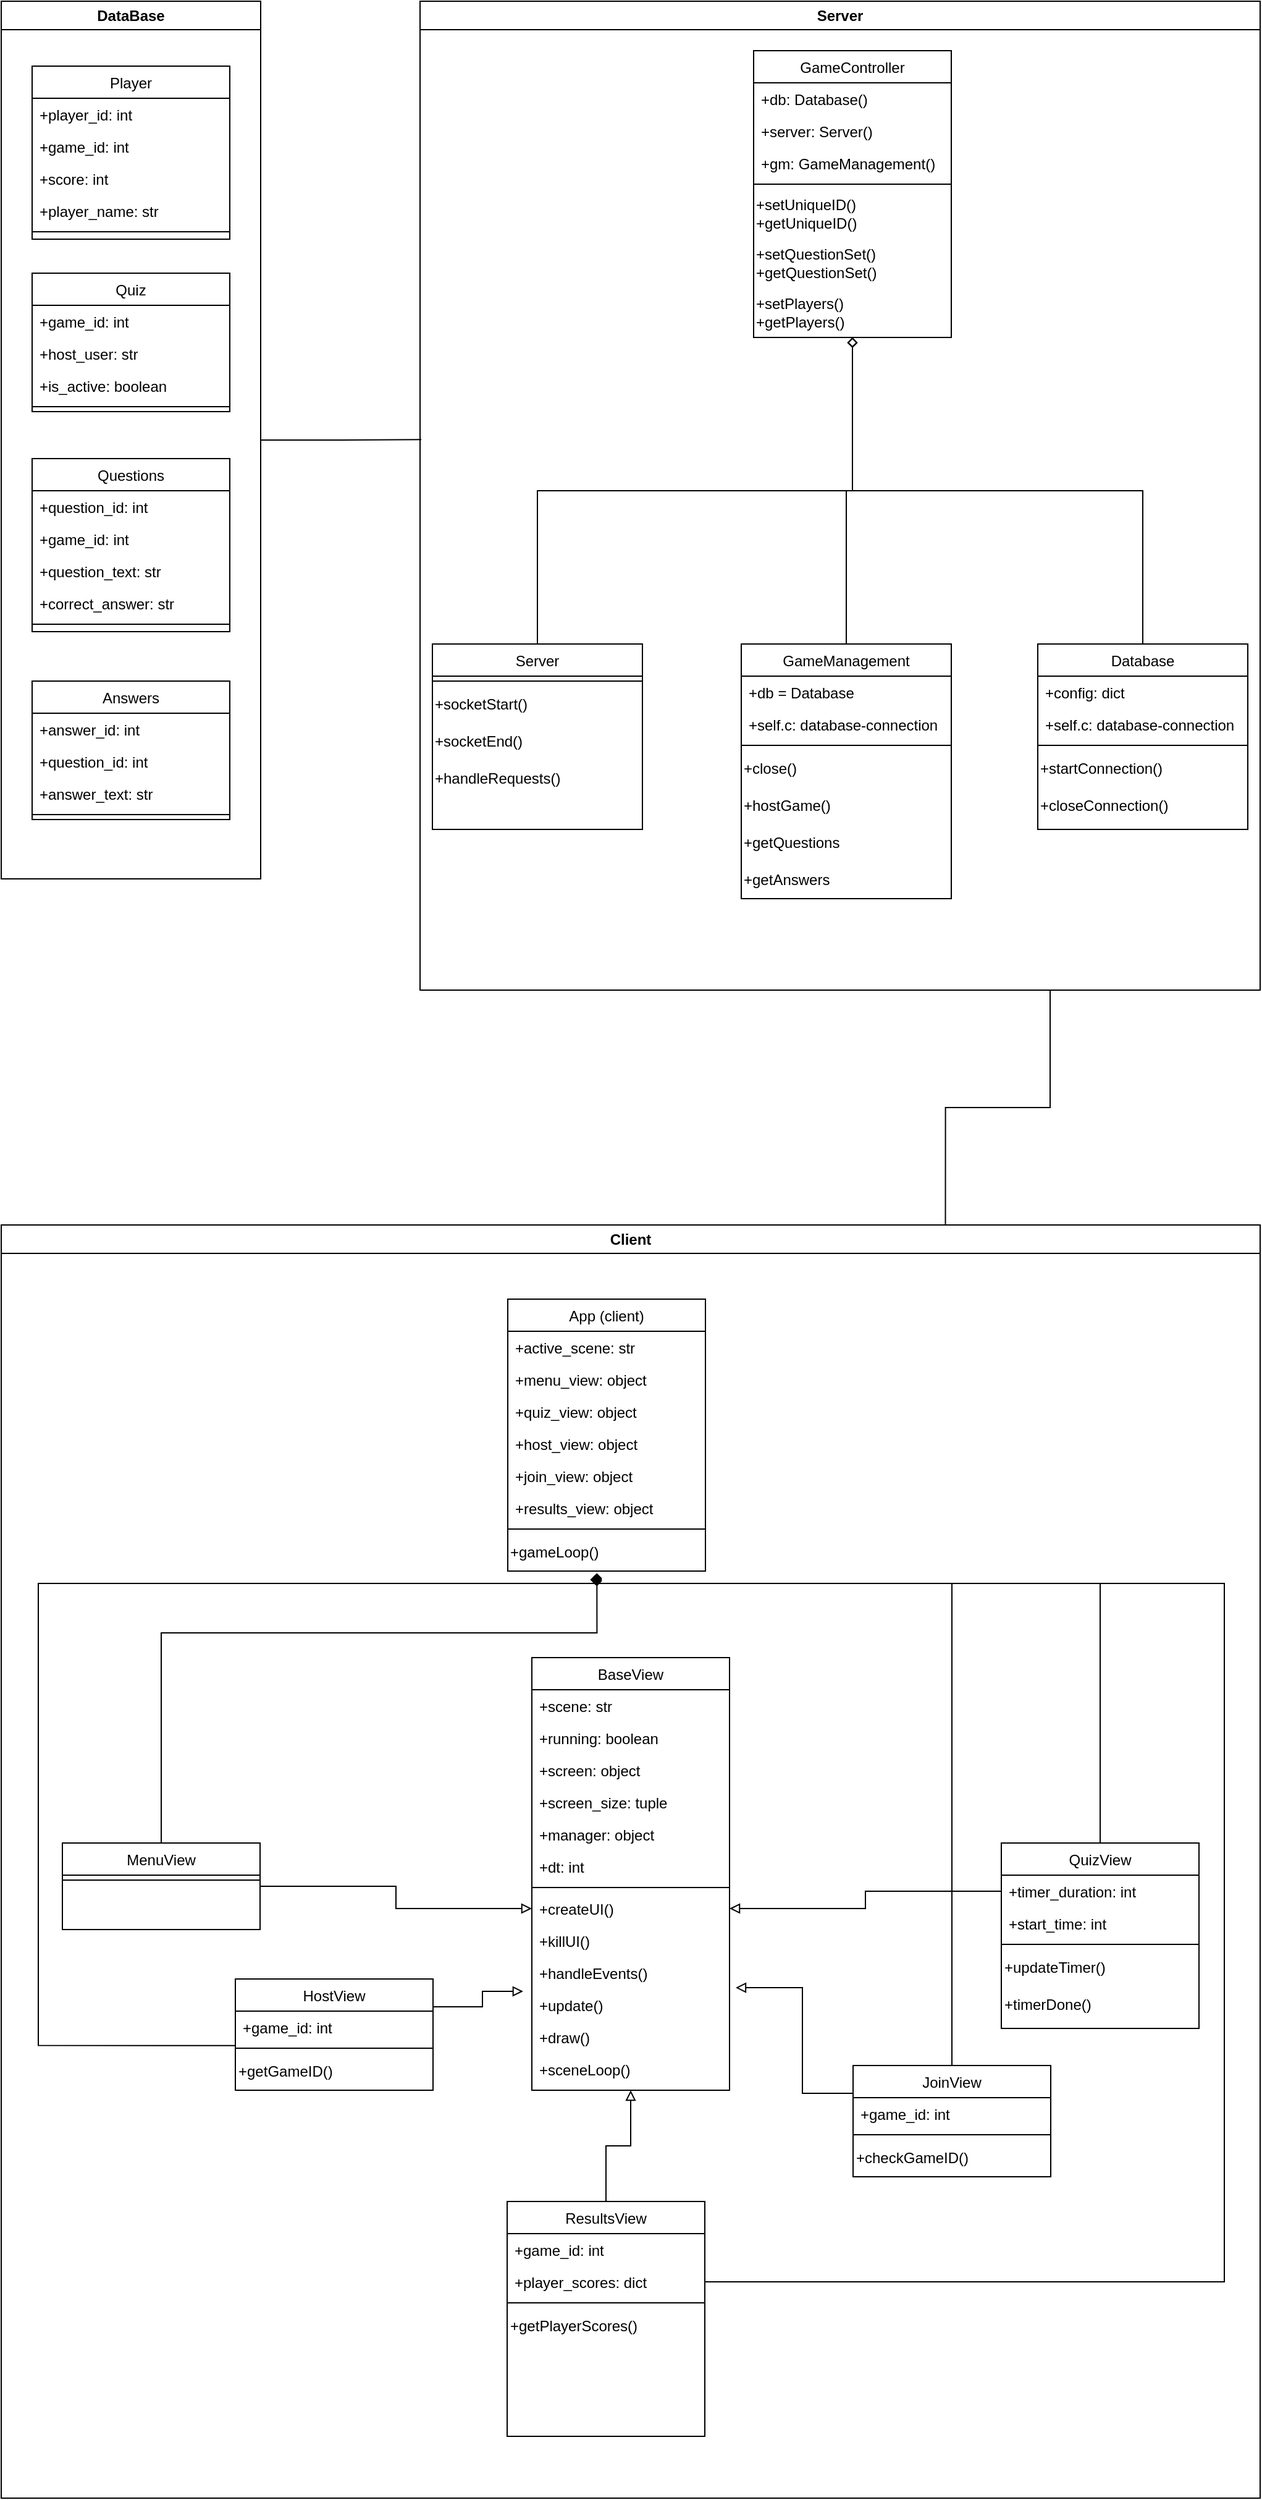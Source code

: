 <mxfile version="22.1.18" type="github">
  <diagram id="C5RBs43oDa-KdzZeNtuy" name="Page-1">
    <mxGraphModel dx="3639" dy="3012" grid="1" gridSize="10" guides="1" tooltips="1" connect="1" arrows="1" fold="1" page="1" pageScale="1" pageWidth="827" pageHeight="1169" math="0" shadow="0">
      <root>
        <mxCell id="WIyWlLk6GJQsqaUBKTNV-0" />
        <mxCell id="WIyWlLk6GJQsqaUBKTNV-1" parent="WIyWlLk6GJQsqaUBKTNV-0" />
        <mxCell id="6y05UgndToA1srIil-2s-143" style="edgeStyle=orthogonalEdgeStyle;rounded=0;orthogonalLoop=1;jettySize=auto;html=1;exitX=1;exitY=0.5;exitDx=0;exitDy=0;endArrow=none;endFill=0;" edge="1" parent="WIyWlLk6GJQsqaUBKTNV-1" source="6y05UgndToA1srIil-2s-93">
          <mxGeometry relative="1" as="geometry">
            <mxPoint x="-940" y="-665.333" as="targetPoint" />
          </mxGeometry>
        </mxCell>
        <mxCell id="6y05UgndToA1srIil-2s-93" value="DataBase" style="swimlane;whiteSpace=wrap;html=1;" vertex="1" parent="WIyWlLk6GJQsqaUBKTNV-1">
          <mxGeometry x="-1280" y="-1020" width="210" height="710" as="geometry" />
        </mxCell>
        <mxCell id="zkfFHV4jXpPFQw0GAbJ--0" value="Answers" style="swimlane;fontStyle=0;align=center;verticalAlign=top;childLayout=stackLayout;horizontal=1;startSize=26;horizontalStack=0;resizeParent=1;resizeLast=0;collapsible=1;marginBottom=0;rounded=0;shadow=0;strokeWidth=1;" parent="6y05UgndToA1srIil-2s-93" vertex="1">
          <mxGeometry x="25" y="550" width="160" height="112" as="geometry">
            <mxRectangle x="230" y="140" width="160" height="26" as="alternateBounds" />
          </mxGeometry>
        </mxCell>
        <mxCell id="zkfFHV4jXpPFQw0GAbJ--1" value="+answer_id: int" style="text;align=left;verticalAlign=top;spacingLeft=4;spacingRight=4;overflow=hidden;rotatable=0;points=[[0,0.5],[1,0.5]];portConstraint=eastwest;" parent="zkfFHV4jXpPFQw0GAbJ--0" vertex="1">
          <mxGeometry y="26" width="160" height="26" as="geometry" />
        </mxCell>
        <mxCell id="zkfFHV4jXpPFQw0GAbJ--2" value="+question_id: int" style="text;align=left;verticalAlign=top;spacingLeft=4;spacingRight=4;overflow=hidden;rotatable=0;points=[[0,0.5],[1,0.5]];portConstraint=eastwest;rounded=0;shadow=0;html=0;" parent="zkfFHV4jXpPFQw0GAbJ--0" vertex="1">
          <mxGeometry y="52" width="160" height="26" as="geometry" />
        </mxCell>
        <mxCell id="zkfFHV4jXpPFQw0GAbJ--3" value="+answer_text: str" style="text;align=left;verticalAlign=top;spacingLeft=4;spacingRight=4;overflow=hidden;rotatable=0;points=[[0,0.5],[1,0.5]];portConstraint=eastwest;rounded=0;shadow=0;html=0;" parent="zkfFHV4jXpPFQw0GAbJ--0" vertex="1">
          <mxGeometry y="78" width="160" height="26" as="geometry" />
        </mxCell>
        <mxCell id="zkfFHV4jXpPFQw0GAbJ--4" value="" style="line;html=1;strokeWidth=1;align=left;verticalAlign=middle;spacingTop=-1;spacingLeft=3;spacingRight=3;rotatable=0;labelPosition=right;points=[];portConstraint=eastwest;" parent="zkfFHV4jXpPFQw0GAbJ--0" vertex="1">
          <mxGeometry y="104" width="160" height="8" as="geometry" />
        </mxCell>
        <mxCell id="zkfFHV4jXpPFQw0GAbJ--6" value="Quiz" style="swimlane;fontStyle=0;align=center;verticalAlign=top;childLayout=stackLayout;horizontal=1;startSize=26;horizontalStack=0;resizeParent=1;resizeLast=0;collapsible=1;marginBottom=0;rounded=0;shadow=0;strokeWidth=1;" parent="6y05UgndToA1srIil-2s-93" vertex="1">
          <mxGeometry x="25" y="220" width="160" height="112" as="geometry">
            <mxRectangle x="130" y="380" width="160" height="26" as="alternateBounds" />
          </mxGeometry>
        </mxCell>
        <mxCell id="zkfFHV4jXpPFQw0GAbJ--7" value="+game_id: int" style="text;align=left;verticalAlign=top;spacingLeft=4;spacingRight=4;overflow=hidden;rotatable=0;points=[[0,0.5],[1,0.5]];portConstraint=eastwest;" parent="zkfFHV4jXpPFQw0GAbJ--6" vertex="1">
          <mxGeometry y="26" width="160" height="26" as="geometry" />
        </mxCell>
        <mxCell id="6y05UgndToA1srIil-2s-12" value="+host_user: str" style="text;align=left;verticalAlign=top;spacingLeft=4;spacingRight=4;overflow=hidden;rotatable=0;points=[[0,0.5],[1,0.5]];portConstraint=eastwest;" vertex="1" parent="zkfFHV4jXpPFQw0GAbJ--6">
          <mxGeometry y="52" width="160" height="26" as="geometry" />
        </mxCell>
        <mxCell id="6y05UgndToA1srIil-2s-15" value="+is_active: boolean" style="text;align=left;verticalAlign=top;spacingLeft=4;spacingRight=4;overflow=hidden;rotatable=0;points=[[0,0.5],[1,0.5]];portConstraint=eastwest;" vertex="1" parent="zkfFHV4jXpPFQw0GAbJ--6">
          <mxGeometry y="78" width="160" height="26" as="geometry" />
        </mxCell>
        <mxCell id="zkfFHV4jXpPFQw0GAbJ--9" value="" style="line;html=1;strokeWidth=1;align=left;verticalAlign=middle;spacingTop=-1;spacingLeft=3;spacingRight=3;rotatable=0;labelPosition=right;points=[];portConstraint=eastwest;" parent="zkfFHV4jXpPFQw0GAbJ--6" vertex="1">
          <mxGeometry y="104" width="160" height="8" as="geometry" />
        </mxCell>
        <mxCell id="zkfFHV4jXpPFQw0GAbJ--13" value="Player" style="swimlane;fontStyle=0;align=center;verticalAlign=top;childLayout=stackLayout;horizontal=1;startSize=26;horizontalStack=0;resizeParent=1;resizeLast=0;collapsible=1;marginBottom=0;rounded=0;shadow=0;strokeWidth=1;" parent="6y05UgndToA1srIil-2s-93" vertex="1">
          <mxGeometry x="25" y="52.5" width="160" height="140" as="geometry">
            <mxRectangle x="340" y="380" width="170" height="26" as="alternateBounds" />
          </mxGeometry>
        </mxCell>
        <mxCell id="6y05UgndToA1srIil-2s-8" value="+player_id: int" style="text;align=left;verticalAlign=top;spacingLeft=4;spacingRight=4;overflow=hidden;rotatable=0;points=[[0,0.5],[1,0.5]];portConstraint=eastwest;" vertex="1" parent="zkfFHV4jXpPFQw0GAbJ--13">
          <mxGeometry y="26" width="160" height="26" as="geometry" />
        </mxCell>
        <mxCell id="6y05UgndToA1srIil-2s-9" value="+game_id: int" style="text;align=left;verticalAlign=top;spacingLeft=4;spacingRight=4;overflow=hidden;rotatable=0;points=[[0,0.5],[1,0.5]];portConstraint=eastwest;" vertex="1" parent="zkfFHV4jXpPFQw0GAbJ--13">
          <mxGeometry y="52" width="160" height="26" as="geometry" />
        </mxCell>
        <mxCell id="6y05UgndToA1srIil-2s-11" value="+score: int" style="text;align=left;verticalAlign=top;spacingLeft=4;spacingRight=4;overflow=hidden;rotatable=0;points=[[0,0.5],[1,0.5]];portConstraint=eastwest;" vertex="1" parent="zkfFHV4jXpPFQw0GAbJ--13">
          <mxGeometry y="78" width="160" height="26" as="geometry" />
        </mxCell>
        <mxCell id="6y05UgndToA1srIil-2s-10" value="+player_name: str" style="text;align=left;verticalAlign=top;spacingLeft=4;spacingRight=4;overflow=hidden;rotatable=0;points=[[0,0.5],[1,0.5]];portConstraint=eastwest;" vertex="1" parent="zkfFHV4jXpPFQw0GAbJ--13">
          <mxGeometry y="104" width="160" height="26" as="geometry" />
        </mxCell>
        <mxCell id="zkfFHV4jXpPFQw0GAbJ--15" value="" style="line;html=1;strokeWidth=1;align=left;verticalAlign=middle;spacingTop=-1;spacingLeft=3;spacingRight=3;rotatable=0;labelPosition=right;points=[];portConstraint=eastwest;" parent="zkfFHV4jXpPFQw0GAbJ--13" vertex="1">
          <mxGeometry y="130" width="160" height="8" as="geometry" />
        </mxCell>
        <mxCell id="zkfFHV4jXpPFQw0GAbJ--17" value="Questions" style="swimlane;fontStyle=0;align=center;verticalAlign=top;childLayout=stackLayout;horizontal=1;startSize=26;horizontalStack=0;resizeParent=1;resizeLast=0;collapsible=1;marginBottom=0;rounded=0;shadow=0;strokeWidth=1;" parent="6y05UgndToA1srIil-2s-93" vertex="1">
          <mxGeometry x="25" y="370" width="160" height="140" as="geometry">
            <mxRectangle x="550" y="140" width="160" height="26" as="alternateBounds" />
          </mxGeometry>
        </mxCell>
        <mxCell id="zkfFHV4jXpPFQw0GAbJ--18" value="+question_id: int" style="text;align=left;verticalAlign=top;spacingLeft=4;spacingRight=4;overflow=hidden;rotatable=0;points=[[0,0.5],[1,0.5]];portConstraint=eastwest;" parent="zkfFHV4jXpPFQw0GAbJ--17" vertex="1">
          <mxGeometry y="26" width="160" height="26" as="geometry" />
        </mxCell>
        <mxCell id="zkfFHV4jXpPFQw0GAbJ--19" value="+game_id: int" style="text;align=left;verticalAlign=top;spacingLeft=4;spacingRight=4;overflow=hidden;rotatable=0;points=[[0,0.5],[1,0.5]];portConstraint=eastwest;rounded=0;shadow=0;html=0;" parent="zkfFHV4jXpPFQw0GAbJ--17" vertex="1">
          <mxGeometry y="52" width="160" height="26" as="geometry" />
        </mxCell>
        <mxCell id="zkfFHV4jXpPFQw0GAbJ--20" value="+question_text: str" style="text;align=left;verticalAlign=top;spacingLeft=4;spacingRight=4;overflow=hidden;rotatable=0;points=[[0,0.5],[1,0.5]];portConstraint=eastwest;rounded=0;shadow=0;html=0;" parent="zkfFHV4jXpPFQw0GAbJ--17" vertex="1">
          <mxGeometry y="78" width="160" height="26" as="geometry" />
        </mxCell>
        <mxCell id="zkfFHV4jXpPFQw0GAbJ--21" value="+correct_answer: str" style="text;align=left;verticalAlign=top;spacingLeft=4;spacingRight=4;overflow=hidden;rotatable=0;points=[[0,0.5],[1,0.5]];portConstraint=eastwest;rounded=0;shadow=0;html=0;" parent="zkfFHV4jXpPFQw0GAbJ--17" vertex="1">
          <mxGeometry y="104" width="160" height="26" as="geometry" />
        </mxCell>
        <mxCell id="zkfFHV4jXpPFQw0GAbJ--23" value="" style="line;html=1;strokeWidth=1;align=left;verticalAlign=middle;spacingTop=-1;spacingLeft=3;spacingRight=3;rotatable=0;labelPosition=right;points=[];portConstraint=eastwest;" parent="zkfFHV4jXpPFQw0GAbJ--17" vertex="1">
          <mxGeometry y="130" width="160" height="8" as="geometry" />
        </mxCell>
        <mxCell id="6y05UgndToA1srIil-2s-142" style="edgeStyle=orthogonalEdgeStyle;rounded=0;orthogonalLoop=1;jettySize=auto;html=1;exitX=0.75;exitY=0;exitDx=0;exitDy=0;entryX=0.75;entryY=1;entryDx=0;entryDy=0;endArrow=none;endFill=0;" edge="1" parent="WIyWlLk6GJQsqaUBKTNV-1" source="6y05UgndToA1srIil-2s-94" target="6y05UgndToA1srIil-2s-135">
          <mxGeometry relative="1" as="geometry" />
        </mxCell>
        <mxCell id="6y05UgndToA1srIil-2s-94" value="Client" style="swimlane;whiteSpace=wrap;html=1;" vertex="1" parent="WIyWlLk6GJQsqaUBKTNV-1">
          <mxGeometry x="-1280" y="-30" width="1019" height="1030" as="geometry" />
        </mxCell>
        <mxCell id="6y05UgndToA1srIil-2s-57" value="App (client)" style="swimlane;fontStyle=0;align=center;verticalAlign=top;childLayout=stackLayout;horizontal=1;startSize=26;horizontalStack=0;resizeParent=1;resizeLast=0;collapsible=1;marginBottom=0;rounded=0;shadow=0;strokeWidth=1;" vertex="1" parent="6y05UgndToA1srIil-2s-94">
          <mxGeometry x="410" y="60" width="160" height="220" as="geometry">
            <mxRectangle x="340" y="380" width="170" height="26" as="alternateBounds" />
          </mxGeometry>
        </mxCell>
        <mxCell id="6y05UgndToA1srIil-2s-58" value="+active_scene: str" style="text;align=left;verticalAlign=top;spacingLeft=4;spacingRight=4;overflow=hidden;rotatable=0;points=[[0,0.5],[1,0.5]];portConstraint=eastwest;" vertex="1" parent="6y05UgndToA1srIil-2s-57">
          <mxGeometry y="26" width="160" height="26" as="geometry" />
        </mxCell>
        <mxCell id="6y05UgndToA1srIil-2s-59" value="+menu_view: object" style="text;align=left;verticalAlign=top;spacingLeft=4;spacingRight=4;overflow=hidden;rotatable=0;points=[[0,0.5],[1,0.5]];portConstraint=eastwest;" vertex="1" parent="6y05UgndToA1srIil-2s-57">
          <mxGeometry y="52" width="160" height="26" as="geometry" />
        </mxCell>
        <mxCell id="6y05UgndToA1srIil-2s-60" value="+quiz_view: object" style="text;align=left;verticalAlign=top;spacingLeft=4;spacingRight=4;overflow=hidden;rotatable=0;points=[[0,0.5],[1,0.5]];portConstraint=eastwest;" vertex="1" parent="6y05UgndToA1srIil-2s-57">
          <mxGeometry y="78" width="160" height="26" as="geometry" />
        </mxCell>
        <mxCell id="6y05UgndToA1srIil-2s-61" value="+host_view: object" style="text;align=left;verticalAlign=top;spacingLeft=4;spacingRight=4;overflow=hidden;rotatable=0;points=[[0,0.5],[1,0.5]];portConstraint=eastwest;" vertex="1" parent="6y05UgndToA1srIil-2s-57">
          <mxGeometry y="104" width="160" height="26" as="geometry" />
        </mxCell>
        <mxCell id="6y05UgndToA1srIil-2s-62" value="+join_view: object" style="text;align=left;verticalAlign=top;spacingLeft=4;spacingRight=4;overflow=hidden;rotatable=0;points=[[0,0.5],[1,0.5]];portConstraint=eastwest;" vertex="1" parent="6y05UgndToA1srIil-2s-57">
          <mxGeometry y="130" width="160" height="26" as="geometry" />
        </mxCell>
        <mxCell id="6y05UgndToA1srIil-2s-63" value="+results_view: object" style="text;align=left;verticalAlign=top;spacingLeft=4;spacingRight=4;overflow=hidden;rotatable=0;points=[[0,0.5],[1,0.5]];portConstraint=eastwest;" vertex="1" parent="6y05UgndToA1srIil-2s-57">
          <mxGeometry y="156" width="160" height="26" as="geometry" />
        </mxCell>
        <mxCell id="6y05UgndToA1srIil-2s-64" value="" style="line;html=1;strokeWidth=1;align=left;verticalAlign=middle;spacingTop=-1;spacingLeft=3;spacingRight=3;rotatable=0;labelPosition=right;points=[];portConstraint=eastwest;" vertex="1" parent="6y05UgndToA1srIil-2s-57">
          <mxGeometry y="182" width="160" height="8" as="geometry" />
        </mxCell>
        <mxCell id="6y05UgndToA1srIil-2s-95" value="+gameLoop()" style="text;html=1;align=left;verticalAlign=middle;resizable=0;points=[];autosize=1;strokeColor=none;fillColor=none;" vertex="1" parent="6y05UgndToA1srIil-2s-57">
          <mxGeometry y="190" width="160" height="30" as="geometry" />
        </mxCell>
        <mxCell id="6y05UgndToA1srIil-2s-98" style="edgeStyle=orthogonalEdgeStyle;rounded=0;orthogonalLoop=1;jettySize=auto;html=1;exitX=0.5;exitY=0;exitDx=0;exitDy=0;entryX=0.451;entryY=1.093;entryDx=0;entryDy=0;entryPerimeter=0;endArrow=diamond;endFill=1;" edge="1" parent="6y05UgndToA1srIil-2s-94" source="6y05UgndToA1srIil-2s-17" target="6y05UgndToA1srIil-2s-95">
          <mxGeometry relative="1" as="geometry">
            <Array as="points">
              <mxPoint x="890" y="290" />
              <mxPoint x="482" y="290" />
            </Array>
          </mxGeometry>
        </mxCell>
        <mxCell id="6y05UgndToA1srIil-2s-17" value="QuizView" style="swimlane;fontStyle=0;align=center;verticalAlign=top;childLayout=stackLayout;horizontal=1;startSize=26;horizontalStack=0;resizeParent=1;resizeLast=0;collapsible=1;marginBottom=0;rounded=0;shadow=0;strokeWidth=1;" vertex="1" parent="6y05UgndToA1srIil-2s-94">
          <mxGeometry x="809.5" y="500" width="160" height="150" as="geometry">
            <mxRectangle x="340" y="380" width="170" height="26" as="alternateBounds" />
          </mxGeometry>
        </mxCell>
        <mxCell id="6y05UgndToA1srIil-2s-80" value="+timer_duration: int" style="text;align=left;verticalAlign=top;spacingLeft=4;spacingRight=4;overflow=hidden;rotatable=0;points=[[0,0.5],[1,0.5]];portConstraint=eastwest;" vertex="1" parent="6y05UgndToA1srIil-2s-17">
          <mxGeometry y="26" width="160" height="26" as="geometry" />
        </mxCell>
        <mxCell id="6y05UgndToA1srIil-2s-81" value="+start_time: int" style="text;align=left;verticalAlign=top;spacingLeft=4;spacingRight=4;overflow=hidden;rotatable=0;points=[[0,0.5],[1,0.5]];portConstraint=eastwest;" vertex="1" parent="6y05UgndToA1srIil-2s-17">
          <mxGeometry y="52" width="160" height="26" as="geometry" />
        </mxCell>
        <mxCell id="6y05UgndToA1srIil-2s-22" value="" style="line;html=1;strokeWidth=1;align=left;verticalAlign=middle;spacingTop=-1;spacingLeft=3;spacingRight=3;rotatable=0;labelPosition=right;points=[];portConstraint=eastwest;" vertex="1" parent="6y05UgndToA1srIil-2s-17">
          <mxGeometry y="78" width="160" height="8" as="geometry" />
        </mxCell>
        <mxCell id="6y05UgndToA1srIil-2s-82" value="+updateTimer()" style="text;html=1;align=left;verticalAlign=middle;resizable=0;points=[];autosize=1;strokeColor=none;fillColor=none;" vertex="1" parent="6y05UgndToA1srIil-2s-17">
          <mxGeometry y="86" width="160" height="30" as="geometry" />
        </mxCell>
        <mxCell id="6y05UgndToA1srIil-2s-83" value="+timerDone()" style="text;html=1;align=left;verticalAlign=middle;resizable=0;points=[];autosize=1;strokeColor=none;fillColor=none;" vertex="1" parent="6y05UgndToA1srIil-2s-17">
          <mxGeometry y="116" width="160" height="30" as="geometry" />
        </mxCell>
        <mxCell id="6y05UgndToA1srIil-2s-25" value="JoinView" style="swimlane;fontStyle=0;align=center;verticalAlign=top;childLayout=stackLayout;horizontal=1;startSize=26;horizontalStack=0;resizeParent=1;resizeLast=0;collapsible=1;marginBottom=0;rounded=0;shadow=0;strokeWidth=1;" vertex="1" parent="6y05UgndToA1srIil-2s-94">
          <mxGeometry x="689.5" y="680" width="160" height="90" as="geometry">
            <mxRectangle x="340" y="380" width="170" height="26" as="alternateBounds" />
          </mxGeometry>
        </mxCell>
        <mxCell id="6y05UgndToA1srIil-2s-26" value="+game_id: int" style="text;align=left;verticalAlign=top;spacingLeft=4;spacingRight=4;overflow=hidden;rotatable=0;points=[[0,0.5],[1,0.5]];portConstraint=eastwest;" vertex="1" parent="6y05UgndToA1srIil-2s-25">
          <mxGeometry y="26" width="160" height="26" as="geometry" />
        </mxCell>
        <mxCell id="6y05UgndToA1srIil-2s-32" value="" style="line;html=1;strokeWidth=1;align=left;verticalAlign=middle;spacingTop=-1;spacingLeft=3;spacingRight=3;rotatable=0;labelPosition=right;points=[];portConstraint=eastwest;" vertex="1" parent="6y05UgndToA1srIil-2s-25">
          <mxGeometry y="52" width="160" height="8" as="geometry" />
        </mxCell>
        <mxCell id="6y05UgndToA1srIil-2s-86" value="+checkGameID()" style="text;html=1;align=left;verticalAlign=middle;resizable=0;points=[];autosize=1;strokeColor=none;fillColor=none;" vertex="1" parent="6y05UgndToA1srIil-2s-25">
          <mxGeometry y="60" width="160" height="30" as="geometry" />
        </mxCell>
        <mxCell id="6y05UgndToA1srIil-2s-33" value="HostView" style="swimlane;fontStyle=0;align=center;verticalAlign=top;childLayout=stackLayout;horizontal=1;startSize=26;horizontalStack=0;resizeParent=1;resizeLast=0;collapsible=1;marginBottom=0;rounded=0;shadow=0;strokeWidth=1;" vertex="1" parent="6y05UgndToA1srIil-2s-94">
          <mxGeometry x="189.5" y="610" width="160" height="90" as="geometry">
            <mxRectangle x="340" y="380" width="170" height="26" as="alternateBounds" />
          </mxGeometry>
        </mxCell>
        <mxCell id="6y05UgndToA1srIil-2s-34" value="+game_id: int" style="text;align=left;verticalAlign=top;spacingLeft=4;spacingRight=4;overflow=hidden;rotatable=0;points=[[0,0.5],[1,0.5]];portConstraint=eastwest;" vertex="1" parent="6y05UgndToA1srIil-2s-33">
          <mxGeometry y="26" width="160" height="26" as="geometry" />
        </mxCell>
        <mxCell id="6y05UgndToA1srIil-2s-40" value="" style="line;html=1;strokeWidth=1;align=left;verticalAlign=middle;spacingTop=-1;spacingLeft=3;spacingRight=3;rotatable=0;labelPosition=right;points=[];portConstraint=eastwest;" vertex="1" parent="6y05UgndToA1srIil-2s-33">
          <mxGeometry y="52" width="160" height="8" as="geometry" />
        </mxCell>
        <mxCell id="6y05UgndToA1srIil-2s-85" value="+getGameID()" style="text;html=1;align=left;verticalAlign=middle;resizable=0;points=[];autosize=1;strokeColor=none;fillColor=none;" vertex="1" parent="6y05UgndToA1srIil-2s-33">
          <mxGeometry y="60" width="160" height="30" as="geometry" />
        </mxCell>
        <mxCell id="6y05UgndToA1srIil-2s-65" value="BaseView" style="swimlane;fontStyle=0;align=center;verticalAlign=top;childLayout=stackLayout;horizontal=1;startSize=26;horizontalStack=0;resizeParent=1;resizeLast=0;collapsible=1;marginBottom=0;rounded=0;shadow=0;strokeWidth=1;" vertex="1" parent="6y05UgndToA1srIil-2s-94">
          <mxGeometry x="429.5" y="350" width="160" height="350" as="geometry">
            <mxRectangle x="340" y="380" width="170" height="26" as="alternateBounds" />
          </mxGeometry>
        </mxCell>
        <mxCell id="6y05UgndToA1srIil-2s-66" value="+scene: str" style="text;align=left;verticalAlign=top;spacingLeft=4;spacingRight=4;overflow=hidden;rotatable=0;points=[[0,0.5],[1,0.5]];portConstraint=eastwest;" vertex="1" parent="6y05UgndToA1srIil-2s-65">
          <mxGeometry y="26" width="160" height="26" as="geometry" />
        </mxCell>
        <mxCell id="6y05UgndToA1srIil-2s-67" value="+running: boolean" style="text;align=left;verticalAlign=top;spacingLeft=4;spacingRight=4;overflow=hidden;rotatable=0;points=[[0,0.5],[1,0.5]];portConstraint=eastwest;" vertex="1" parent="6y05UgndToA1srIil-2s-65">
          <mxGeometry y="52" width="160" height="26" as="geometry" />
        </mxCell>
        <mxCell id="6y05UgndToA1srIil-2s-68" value="+screen: object" style="text;align=left;verticalAlign=top;spacingLeft=4;spacingRight=4;overflow=hidden;rotatable=0;points=[[0,0.5],[1,0.5]];portConstraint=eastwest;" vertex="1" parent="6y05UgndToA1srIil-2s-65">
          <mxGeometry y="78" width="160" height="26" as="geometry" />
        </mxCell>
        <mxCell id="6y05UgndToA1srIil-2s-69" value="+screen_size: tuple" style="text;align=left;verticalAlign=top;spacingLeft=4;spacingRight=4;overflow=hidden;rotatable=0;points=[[0,0.5],[1,0.5]];portConstraint=eastwest;" vertex="1" parent="6y05UgndToA1srIil-2s-65">
          <mxGeometry y="104" width="160" height="26" as="geometry" />
        </mxCell>
        <mxCell id="6y05UgndToA1srIil-2s-70" value="+manager: object" style="text;align=left;verticalAlign=top;spacingLeft=4;spacingRight=4;overflow=hidden;rotatable=0;points=[[0,0.5],[1,0.5]];portConstraint=eastwest;" vertex="1" parent="6y05UgndToA1srIil-2s-65">
          <mxGeometry y="130" width="160" height="26" as="geometry" />
        </mxCell>
        <mxCell id="6y05UgndToA1srIil-2s-71" value="+dt: int" style="text;align=left;verticalAlign=top;spacingLeft=4;spacingRight=4;overflow=hidden;rotatable=0;points=[[0,0.5],[1,0.5]];portConstraint=eastwest;" vertex="1" parent="6y05UgndToA1srIil-2s-65">
          <mxGeometry y="156" width="160" height="26" as="geometry" />
        </mxCell>
        <mxCell id="6y05UgndToA1srIil-2s-72" value="" style="line;html=1;strokeWidth=1;align=left;verticalAlign=middle;spacingTop=-1;spacingLeft=3;spacingRight=3;rotatable=0;labelPosition=right;points=[];portConstraint=eastwest;" vertex="1" parent="6y05UgndToA1srIil-2s-65">
          <mxGeometry y="182" width="160" height="8" as="geometry" />
        </mxCell>
        <mxCell id="6y05UgndToA1srIil-2s-76" value="+createUI()" style="text;align=left;verticalAlign=top;spacingLeft=4;spacingRight=4;overflow=hidden;rotatable=0;points=[[0,0.5],[1,0.5]];portConstraint=eastwest;" vertex="1" parent="6y05UgndToA1srIil-2s-65">
          <mxGeometry y="190" width="160" height="26" as="geometry" />
        </mxCell>
        <mxCell id="6y05UgndToA1srIil-2s-78" value="+killUI()" style="text;align=left;verticalAlign=top;spacingLeft=4;spacingRight=4;overflow=hidden;rotatable=0;points=[[0,0.5],[1,0.5]];portConstraint=eastwest;" vertex="1" parent="6y05UgndToA1srIil-2s-65">
          <mxGeometry y="216" width="160" height="26" as="geometry" />
        </mxCell>
        <mxCell id="6y05UgndToA1srIil-2s-73" value="+handleEvents()" style="text;align=left;verticalAlign=top;spacingLeft=4;spacingRight=4;overflow=hidden;rotatable=0;points=[[0,0.5],[1,0.5]];portConstraint=eastwest;" vertex="1" parent="6y05UgndToA1srIil-2s-65">
          <mxGeometry y="242" width="160" height="26" as="geometry" />
        </mxCell>
        <mxCell id="6y05UgndToA1srIil-2s-74" value="+update()" style="text;align=left;verticalAlign=top;spacingLeft=4;spacingRight=4;overflow=hidden;rotatable=0;points=[[0,0.5],[1,0.5]];portConstraint=eastwest;" vertex="1" parent="6y05UgndToA1srIil-2s-65">
          <mxGeometry y="268" width="160" height="26" as="geometry" />
        </mxCell>
        <mxCell id="6y05UgndToA1srIil-2s-77" value="+draw()" style="text;align=left;verticalAlign=top;spacingLeft=4;spacingRight=4;overflow=hidden;rotatable=0;points=[[0,0.5],[1,0.5]];portConstraint=eastwest;" vertex="1" parent="6y05UgndToA1srIil-2s-65">
          <mxGeometry y="294" width="160" height="26" as="geometry" />
        </mxCell>
        <mxCell id="6y05UgndToA1srIil-2s-75" value="+sceneLoop()" style="text;align=left;verticalAlign=top;spacingLeft=4;spacingRight=4;overflow=hidden;rotatable=0;points=[[0,0.5],[1,0.5]];portConstraint=eastwest;" vertex="1" parent="6y05UgndToA1srIil-2s-65">
          <mxGeometry y="320" width="160" height="26" as="geometry" />
        </mxCell>
        <mxCell id="6y05UgndToA1srIil-2s-84" style="edgeStyle=orthogonalEdgeStyle;rounded=0;orthogonalLoop=1;jettySize=auto;html=1;exitX=0;exitY=0.5;exitDx=0;exitDy=0;entryX=1;entryY=0.5;entryDx=0;entryDy=0;endArrow=block;endFill=0;" edge="1" parent="6y05UgndToA1srIil-2s-94" source="6y05UgndToA1srIil-2s-80" target="6y05UgndToA1srIil-2s-76">
          <mxGeometry relative="1" as="geometry" />
        </mxCell>
        <mxCell id="6y05UgndToA1srIil-2s-87" style="edgeStyle=orthogonalEdgeStyle;rounded=0;orthogonalLoop=1;jettySize=auto;html=1;exitX=1;exitY=0.25;exitDx=0;exitDy=0;entryX=-0.044;entryY=0.077;entryDx=0;entryDy=0;entryPerimeter=0;endArrow=block;endFill=0;" edge="1" parent="6y05UgndToA1srIil-2s-94" source="6y05UgndToA1srIil-2s-33" target="6y05UgndToA1srIil-2s-74">
          <mxGeometry relative="1" as="geometry" />
        </mxCell>
        <mxCell id="6y05UgndToA1srIil-2s-88" style="edgeStyle=orthogonalEdgeStyle;rounded=0;orthogonalLoop=1;jettySize=auto;html=1;exitX=0;exitY=0.25;exitDx=0;exitDy=0;entryX=1.031;entryY=-0.038;entryDx=0;entryDy=0;entryPerimeter=0;endArrow=block;endFill=0;" edge="1" parent="6y05UgndToA1srIil-2s-94" source="6y05UgndToA1srIil-2s-25" target="6y05UgndToA1srIil-2s-74">
          <mxGeometry relative="1" as="geometry">
            <Array as="points">
              <mxPoint x="648.5" y="703" />
              <mxPoint x="648.5" y="617" />
            </Array>
          </mxGeometry>
        </mxCell>
        <mxCell id="6y05UgndToA1srIil-2s-96" style="edgeStyle=orthogonalEdgeStyle;rounded=0;orthogonalLoop=1;jettySize=auto;html=1;exitX=0.5;exitY=0;exitDx=0;exitDy=0;entryX=0.451;entryY=1.128;entryDx=0;entryDy=0;entryPerimeter=0;endArrow=diamond;endFill=1;" edge="1" parent="6y05UgndToA1srIil-2s-94" source="6y05UgndToA1srIil-2s-41" target="6y05UgndToA1srIil-2s-95">
          <mxGeometry relative="1" as="geometry">
            <Array as="points">
              <mxPoint x="130" y="330" />
              <mxPoint x="482" y="330" />
            </Array>
          </mxGeometry>
        </mxCell>
        <mxCell id="6y05UgndToA1srIil-2s-41" value="MenuView" style="swimlane;fontStyle=0;align=center;verticalAlign=top;childLayout=stackLayout;horizontal=1;startSize=26;horizontalStack=0;resizeParent=1;resizeLast=0;collapsible=1;marginBottom=0;rounded=0;shadow=0;strokeWidth=1;" vertex="1" parent="6y05UgndToA1srIil-2s-94">
          <mxGeometry x="49.5" y="500" width="160" height="70" as="geometry">
            <mxRectangle x="340" y="380" width="170" height="26" as="alternateBounds" />
          </mxGeometry>
        </mxCell>
        <mxCell id="6y05UgndToA1srIil-2s-48" value="" style="line;html=1;strokeWidth=1;align=left;verticalAlign=middle;spacingTop=-1;spacingLeft=3;spacingRight=3;rotatable=0;labelPosition=right;points=[];portConstraint=eastwest;" vertex="1" parent="6y05UgndToA1srIil-2s-41">
          <mxGeometry y="26" width="160" height="8" as="geometry" />
        </mxCell>
        <mxCell id="6y05UgndToA1srIil-2s-79" style="edgeStyle=orthogonalEdgeStyle;rounded=0;orthogonalLoop=1;jettySize=auto;html=1;exitX=1;exitY=0.5;exitDx=0;exitDy=0;entryX=0;entryY=0.5;entryDx=0;entryDy=0;endArrow=block;endFill=0;" edge="1" parent="6y05UgndToA1srIil-2s-94" source="6y05UgndToA1srIil-2s-41" target="6y05UgndToA1srIil-2s-76">
          <mxGeometry relative="1" as="geometry" />
        </mxCell>
        <mxCell id="6y05UgndToA1srIil-2s-49" value="ResultsView" style="swimlane;fontStyle=0;align=center;verticalAlign=top;childLayout=stackLayout;horizontal=1;startSize=26;horizontalStack=0;resizeParent=1;resizeLast=0;collapsible=1;marginBottom=0;rounded=0;shadow=0;strokeWidth=1;" vertex="1" parent="6y05UgndToA1srIil-2s-94">
          <mxGeometry x="409.5" y="790" width="160" height="190" as="geometry">
            <mxRectangle x="340" y="380" width="170" height="26" as="alternateBounds" />
          </mxGeometry>
        </mxCell>
        <mxCell id="6y05UgndToA1srIil-2s-50" value="+game_id: int" style="text;align=left;verticalAlign=top;spacingLeft=4;spacingRight=4;overflow=hidden;rotatable=0;points=[[0,0.5],[1,0.5]];portConstraint=eastwest;" vertex="1" parent="6y05UgndToA1srIil-2s-49">
          <mxGeometry y="26" width="160" height="26" as="geometry" />
        </mxCell>
        <mxCell id="6y05UgndToA1srIil-2s-91" value="+player_scores: dict" style="text;align=left;verticalAlign=top;spacingLeft=4;spacingRight=4;overflow=hidden;rotatable=0;points=[[0,0.5],[1,0.5]];portConstraint=eastwest;" vertex="1" parent="6y05UgndToA1srIil-2s-49">
          <mxGeometry y="52" width="160" height="26" as="geometry" />
        </mxCell>
        <mxCell id="6y05UgndToA1srIil-2s-56" value="" style="line;html=1;strokeWidth=1;align=left;verticalAlign=middle;spacingTop=-1;spacingLeft=3;spacingRight=3;rotatable=0;labelPosition=right;points=[];portConstraint=eastwest;" vertex="1" parent="6y05UgndToA1srIil-2s-49">
          <mxGeometry y="78" width="160" height="8" as="geometry" />
        </mxCell>
        <mxCell id="6y05UgndToA1srIil-2s-92" value="+getPlayerScores()" style="text;html=1;align=left;verticalAlign=middle;resizable=0;points=[];autosize=1;strokeColor=none;fillColor=none;" vertex="1" parent="6y05UgndToA1srIil-2s-49">
          <mxGeometry y="86" width="160" height="30" as="geometry" />
        </mxCell>
        <mxCell id="6y05UgndToA1srIil-2s-90" style="edgeStyle=orthogonalEdgeStyle;rounded=0;orthogonalLoop=1;jettySize=auto;html=1;exitX=0.5;exitY=0;exitDx=0;exitDy=0;entryX=0.5;entryY=1;entryDx=0;entryDy=0;endArrow=block;endFill=0;" edge="1" parent="6y05UgndToA1srIil-2s-94" source="6y05UgndToA1srIil-2s-49" target="6y05UgndToA1srIil-2s-65">
          <mxGeometry relative="1" as="geometry" />
        </mxCell>
        <mxCell id="6y05UgndToA1srIil-2s-97" style="edgeStyle=orthogonalEdgeStyle;rounded=0;orthogonalLoop=1;jettySize=auto;html=1;exitX=0;exitY=1.071;exitDx=0;exitDy=0;entryX=0.451;entryY=1.058;entryDx=0;entryDy=0;entryPerimeter=0;exitPerimeter=0;endArrow=diamond;endFill=1;" edge="1" parent="6y05UgndToA1srIil-2s-94" source="6y05UgndToA1srIil-2s-34" target="6y05UgndToA1srIil-2s-95">
          <mxGeometry relative="1" as="geometry">
            <Array as="points">
              <mxPoint x="30" y="664" />
              <mxPoint x="30" y="290" />
              <mxPoint x="482" y="290" />
            </Array>
          </mxGeometry>
        </mxCell>
        <mxCell id="6y05UgndToA1srIil-2s-99" style="edgeStyle=orthogonalEdgeStyle;rounded=0;orthogonalLoop=1;jettySize=auto;html=1;exitX=0.5;exitY=0;exitDx=0;exitDy=0;entryX=0.444;entryY=1.093;entryDx=0;entryDy=0;entryPerimeter=0;endArrow=diamond;endFill=1;" edge="1" parent="6y05UgndToA1srIil-2s-94" source="6y05UgndToA1srIil-2s-25" target="6y05UgndToA1srIil-2s-95">
          <mxGeometry relative="1" as="geometry">
            <Array as="points">
              <mxPoint x="770" y="290" />
              <mxPoint x="481" y="290" />
            </Array>
          </mxGeometry>
        </mxCell>
        <mxCell id="6y05UgndToA1srIil-2s-100" style="edgeStyle=orthogonalEdgeStyle;rounded=0;orthogonalLoop=1;jettySize=auto;html=1;exitX=1;exitY=0.5;exitDx=0;exitDy=0;entryX=0.444;entryY=1.093;entryDx=0;entryDy=0;entryPerimeter=0;endArrow=diamond;endFill=1;" edge="1" parent="6y05UgndToA1srIil-2s-94" source="6y05UgndToA1srIil-2s-91" target="6y05UgndToA1srIil-2s-95">
          <mxGeometry relative="1" as="geometry">
            <Array as="points">
              <mxPoint x="990" y="855" />
              <mxPoint x="990" y="290" />
              <mxPoint x="481" y="290" />
            </Array>
          </mxGeometry>
        </mxCell>
        <mxCell id="6y05UgndToA1srIil-2s-135" value="Server" style="swimlane;whiteSpace=wrap;html=1;" vertex="1" parent="WIyWlLk6GJQsqaUBKTNV-1">
          <mxGeometry x="-941" y="-1020" width="680" height="800" as="geometry" />
        </mxCell>
        <mxCell id="6y05UgndToA1srIil-2s-101" value="GameController" style="swimlane;fontStyle=0;align=center;verticalAlign=top;childLayout=stackLayout;horizontal=1;startSize=26;horizontalStack=0;resizeParent=1;resizeLast=0;collapsible=1;marginBottom=0;rounded=0;shadow=0;strokeWidth=1;" vertex="1" parent="6y05UgndToA1srIil-2s-135">
          <mxGeometry x="270" y="40" width="160" height="232" as="geometry">
            <mxRectangle x="340" y="380" width="170" height="26" as="alternateBounds" />
          </mxGeometry>
        </mxCell>
        <mxCell id="6y05UgndToA1srIil-2s-102" value="+db: Database()" style="text;align=left;verticalAlign=top;spacingLeft=4;spacingRight=4;overflow=hidden;rotatable=0;points=[[0,0.5],[1,0.5]];portConstraint=eastwest;" vertex="1" parent="6y05UgndToA1srIil-2s-101">
          <mxGeometry y="26" width="160" height="26" as="geometry" />
        </mxCell>
        <mxCell id="6y05UgndToA1srIil-2s-136" value="+server: Server()" style="text;align=left;verticalAlign=top;spacingLeft=4;spacingRight=4;overflow=hidden;rotatable=0;points=[[0,0.5],[1,0.5]];portConstraint=eastwest;" vertex="1" parent="6y05UgndToA1srIil-2s-101">
          <mxGeometry y="52" width="160" height="26" as="geometry" />
        </mxCell>
        <mxCell id="6y05UgndToA1srIil-2s-103" value="+gm: GameManagement()&#xa;" style="text;align=left;verticalAlign=top;spacingLeft=4;spacingRight=4;overflow=hidden;rotatable=0;points=[[0,0.5],[1,0.5]];portConstraint=eastwest;" vertex="1" parent="6y05UgndToA1srIil-2s-101">
          <mxGeometry y="78" width="160" height="26" as="geometry" />
        </mxCell>
        <mxCell id="6y05UgndToA1srIil-2s-108" value="" style="line;html=1;strokeWidth=1;align=left;verticalAlign=middle;spacingTop=-1;spacingLeft=3;spacingRight=3;rotatable=0;labelPosition=right;points=[];portConstraint=eastwest;" vertex="1" parent="6y05UgndToA1srIil-2s-101">
          <mxGeometry y="104" width="160" height="8" as="geometry" />
        </mxCell>
        <mxCell id="6y05UgndToA1srIil-2s-109" value="+setUniqueID()&lt;br&gt;+getUniqueID()&lt;br&gt;" style="text;html=1;align=left;verticalAlign=middle;resizable=0;points=[];autosize=1;strokeColor=none;fillColor=none;" vertex="1" parent="6y05UgndToA1srIil-2s-101">
          <mxGeometry y="112" width="160" height="40" as="geometry" />
        </mxCell>
        <mxCell id="6y05UgndToA1srIil-2s-110" value="+setQuestionSet()&lt;br&gt;+getQuestionSet()" style="text;html=1;align=left;verticalAlign=middle;resizable=0;points=[];autosize=1;strokeColor=none;fillColor=none;" vertex="1" parent="6y05UgndToA1srIil-2s-101">
          <mxGeometry y="152" width="160" height="40" as="geometry" />
        </mxCell>
        <mxCell id="6y05UgndToA1srIil-2s-111" value="+setPlayers()&lt;br&gt;+getPlayers()" style="text;html=1;align=left;verticalAlign=middle;resizable=0;points=[];autosize=1;strokeColor=none;fillColor=none;" vertex="1" parent="6y05UgndToA1srIil-2s-101">
          <mxGeometry y="192" width="160" height="40" as="geometry" />
        </mxCell>
        <mxCell id="6y05UgndToA1srIil-2s-112" value="Database" style="swimlane;fontStyle=0;align=center;verticalAlign=top;childLayout=stackLayout;horizontal=1;startSize=26;horizontalStack=0;resizeParent=1;resizeLast=0;collapsible=1;marginBottom=0;rounded=0;shadow=0;strokeWidth=1;" vertex="1" parent="6y05UgndToA1srIil-2s-135">
          <mxGeometry x="500" y="520" width="170" height="150" as="geometry">
            <mxRectangle x="340" y="380" width="170" height="26" as="alternateBounds" />
          </mxGeometry>
        </mxCell>
        <mxCell id="6y05UgndToA1srIil-2s-113" value="+config: dict" style="text;align=left;verticalAlign=top;spacingLeft=4;spacingRight=4;overflow=hidden;rotatable=0;points=[[0,0.5],[1,0.5]];portConstraint=eastwest;" vertex="1" parent="6y05UgndToA1srIil-2s-112">
          <mxGeometry y="26" width="170" height="26" as="geometry" />
        </mxCell>
        <mxCell id="6y05UgndToA1srIil-2s-114" value="+self.c: database-connection" style="text;align=left;verticalAlign=top;spacingLeft=4;spacingRight=4;overflow=hidden;rotatable=0;points=[[0,0.5],[1,0.5]];portConstraint=eastwest;" vertex="1" parent="6y05UgndToA1srIil-2s-112">
          <mxGeometry y="52" width="170" height="26" as="geometry" />
        </mxCell>
        <mxCell id="6y05UgndToA1srIil-2s-115" value="" style="line;html=1;strokeWidth=1;align=left;verticalAlign=middle;spacingTop=-1;spacingLeft=3;spacingRight=3;rotatable=0;labelPosition=right;points=[];portConstraint=eastwest;" vertex="1" parent="6y05UgndToA1srIil-2s-112">
          <mxGeometry y="78" width="170" height="8" as="geometry" />
        </mxCell>
        <mxCell id="6y05UgndToA1srIil-2s-116" value="+startConnection()" style="text;html=1;align=left;verticalAlign=middle;resizable=0;points=[];autosize=1;strokeColor=none;fillColor=none;" vertex="1" parent="6y05UgndToA1srIil-2s-112">
          <mxGeometry y="86" width="170" height="30" as="geometry" />
        </mxCell>
        <mxCell id="6y05UgndToA1srIil-2s-119" value="+closeConnection()" style="text;html=1;align=left;verticalAlign=middle;resizable=0;points=[];autosize=1;strokeColor=none;fillColor=none;" vertex="1" parent="6y05UgndToA1srIil-2s-112">
          <mxGeometry y="116" width="170" height="30" as="geometry" />
        </mxCell>
        <mxCell id="6y05UgndToA1srIil-2s-120" value="GameManagement" style="swimlane;fontStyle=0;align=center;verticalAlign=top;childLayout=stackLayout;horizontal=1;startSize=26;horizontalStack=0;resizeParent=1;resizeLast=0;collapsible=1;marginBottom=0;rounded=0;shadow=0;strokeWidth=1;" vertex="1" parent="6y05UgndToA1srIil-2s-135">
          <mxGeometry x="260" y="520" width="170" height="206" as="geometry">
            <mxRectangle x="340" y="380" width="170" height="26" as="alternateBounds" />
          </mxGeometry>
        </mxCell>
        <mxCell id="6y05UgndToA1srIil-2s-121" value="+db = Database" style="text;align=left;verticalAlign=top;spacingLeft=4;spacingRight=4;overflow=hidden;rotatable=0;points=[[0,0.5],[1,0.5]];portConstraint=eastwest;" vertex="1" parent="6y05UgndToA1srIil-2s-120">
          <mxGeometry y="26" width="170" height="26" as="geometry" />
        </mxCell>
        <mxCell id="6y05UgndToA1srIil-2s-122" value="+self.c: database-connection" style="text;align=left;verticalAlign=top;spacingLeft=4;spacingRight=4;overflow=hidden;rotatable=0;points=[[0,0.5],[1,0.5]];portConstraint=eastwest;" vertex="1" parent="6y05UgndToA1srIil-2s-120">
          <mxGeometry y="52" width="170" height="26" as="geometry" />
        </mxCell>
        <mxCell id="6y05UgndToA1srIil-2s-123" value="" style="line;html=1;strokeWidth=1;align=left;verticalAlign=middle;spacingTop=-1;spacingLeft=3;spacingRight=3;rotatable=0;labelPosition=right;points=[];portConstraint=eastwest;" vertex="1" parent="6y05UgndToA1srIil-2s-120">
          <mxGeometry y="78" width="170" height="8" as="geometry" />
        </mxCell>
        <mxCell id="6y05UgndToA1srIil-2s-124" value="+close()" style="text;html=1;align=left;verticalAlign=middle;resizable=0;points=[];autosize=1;strokeColor=none;fillColor=none;" vertex="1" parent="6y05UgndToA1srIil-2s-120">
          <mxGeometry y="86" width="170" height="30" as="geometry" />
        </mxCell>
        <mxCell id="6y05UgndToA1srIil-2s-133" value="+hostGame()" style="text;html=1;align=left;verticalAlign=middle;resizable=0;points=[];autosize=1;strokeColor=none;fillColor=none;" vertex="1" parent="6y05UgndToA1srIil-2s-120">
          <mxGeometry y="116" width="170" height="30" as="geometry" />
        </mxCell>
        <mxCell id="6y05UgndToA1srIil-2s-134" value="+getQuestions" style="text;html=1;align=left;verticalAlign=middle;resizable=0;points=[];autosize=1;strokeColor=none;fillColor=none;" vertex="1" parent="6y05UgndToA1srIil-2s-120">
          <mxGeometry y="146" width="170" height="30" as="geometry" />
        </mxCell>
        <mxCell id="6y05UgndToA1srIil-2s-125" value="+getAnswers" style="text;html=1;align=left;verticalAlign=middle;resizable=0;points=[];autosize=1;strokeColor=none;fillColor=none;" vertex="1" parent="6y05UgndToA1srIil-2s-120">
          <mxGeometry y="176" width="170" height="30" as="geometry" />
        </mxCell>
        <mxCell id="6y05UgndToA1srIil-2s-126" value="Server" style="swimlane;fontStyle=0;align=center;verticalAlign=top;childLayout=stackLayout;horizontal=1;startSize=26;horizontalStack=0;resizeParent=1;resizeLast=0;collapsible=1;marginBottom=0;rounded=0;shadow=0;strokeWidth=1;" vertex="1" parent="6y05UgndToA1srIil-2s-135">
          <mxGeometry x="10" y="520" width="170" height="150" as="geometry">
            <mxRectangle x="340" y="380" width="170" height="26" as="alternateBounds" />
          </mxGeometry>
        </mxCell>
        <mxCell id="6y05UgndToA1srIil-2s-129" value="" style="line;html=1;strokeWidth=1;align=left;verticalAlign=middle;spacingTop=-1;spacingLeft=3;spacingRight=3;rotatable=0;labelPosition=right;points=[];portConstraint=eastwest;" vertex="1" parent="6y05UgndToA1srIil-2s-126">
          <mxGeometry y="26" width="170" height="8" as="geometry" />
        </mxCell>
        <mxCell id="6y05UgndToA1srIil-2s-130" value="+socketStart()" style="text;html=1;align=left;verticalAlign=middle;resizable=0;points=[];autosize=1;strokeColor=none;fillColor=none;" vertex="1" parent="6y05UgndToA1srIil-2s-126">
          <mxGeometry y="34" width="170" height="30" as="geometry" />
        </mxCell>
        <mxCell id="6y05UgndToA1srIil-2s-131" value="+socketEnd()" style="text;html=1;align=left;verticalAlign=middle;resizable=0;points=[];autosize=1;strokeColor=none;fillColor=none;" vertex="1" parent="6y05UgndToA1srIil-2s-126">
          <mxGeometry y="64" width="170" height="30" as="geometry" />
        </mxCell>
        <mxCell id="6y05UgndToA1srIil-2s-132" value="+handleRequests()" style="text;html=1;align=left;verticalAlign=middle;resizable=0;points=[];autosize=1;strokeColor=none;fillColor=none;" vertex="1" parent="6y05UgndToA1srIil-2s-126">
          <mxGeometry y="94" width="170" height="30" as="geometry" />
        </mxCell>
        <mxCell id="6y05UgndToA1srIil-2s-137" style="edgeStyle=orthogonalEdgeStyle;rounded=0;orthogonalLoop=1;jettySize=auto;html=1;exitX=0.5;exitY=0;exitDx=0;exitDy=0;endArrow=diamond;endFill=0;" edge="1" parent="6y05UgndToA1srIil-2s-135" source="6y05UgndToA1srIil-2s-126" target="6y05UgndToA1srIil-2s-111">
          <mxGeometry relative="1" as="geometry" />
        </mxCell>
        <mxCell id="6y05UgndToA1srIil-2s-138" style="edgeStyle=orthogonalEdgeStyle;rounded=0;orthogonalLoop=1;jettySize=auto;html=1;exitX=0.5;exitY=0;exitDx=0;exitDy=0;endArrow=diamond;endFill=0;" edge="1" parent="6y05UgndToA1srIil-2s-135" source="6y05UgndToA1srIil-2s-120" target="6y05UgndToA1srIil-2s-111">
          <mxGeometry relative="1" as="geometry" />
        </mxCell>
        <mxCell id="6y05UgndToA1srIil-2s-140" style="edgeStyle=orthogonalEdgeStyle;rounded=0;orthogonalLoop=1;jettySize=auto;html=1;exitX=0.5;exitY=0;exitDx=0;exitDy=0;endArrow=diamond;endFill=0;" edge="1" parent="6y05UgndToA1srIil-2s-135" source="6y05UgndToA1srIil-2s-112" target="6y05UgndToA1srIil-2s-101">
          <mxGeometry relative="1" as="geometry">
            <mxPoint x="380" y="310" as="targetPoint" />
          </mxGeometry>
        </mxCell>
      </root>
    </mxGraphModel>
  </diagram>
</mxfile>
